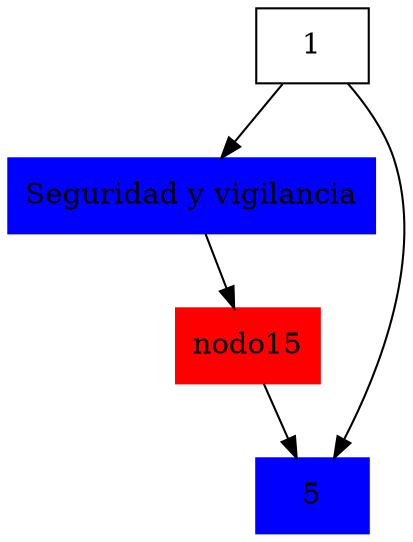 digraph grafico{
node[shape=box]
concentrate=true
compound=true;
nodo00 [label ="1"];
nodo00->nodo10
nodo10[label ="Seguridad y vigilancia",color=blue,style=filled];
nodo15[shape=polygon,color=red,style=filled ];
nodo10->nodo15
nodo00->nodo05
nodo05[label ="5",color=blue,style=filled];
nodo15->nodo05
}
